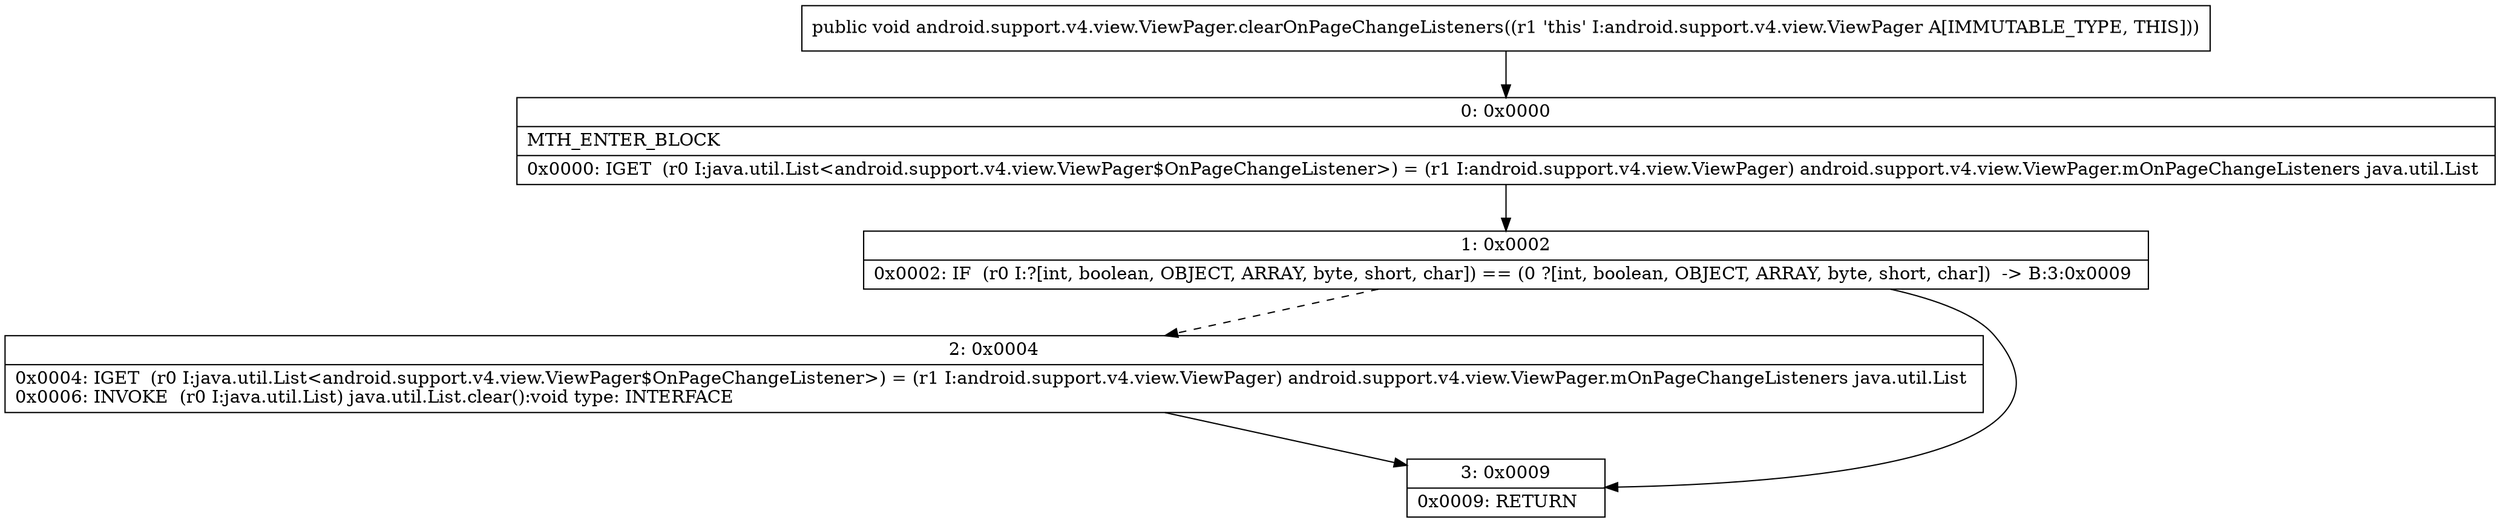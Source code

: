 digraph "CFG forandroid.support.v4.view.ViewPager.clearOnPageChangeListeners()V" {
Node_0 [shape=record,label="{0\:\ 0x0000|MTH_ENTER_BLOCK\l|0x0000: IGET  (r0 I:java.util.List\<android.support.v4.view.ViewPager$OnPageChangeListener\>) = (r1 I:android.support.v4.view.ViewPager) android.support.v4.view.ViewPager.mOnPageChangeListeners java.util.List \l}"];
Node_1 [shape=record,label="{1\:\ 0x0002|0x0002: IF  (r0 I:?[int, boolean, OBJECT, ARRAY, byte, short, char]) == (0 ?[int, boolean, OBJECT, ARRAY, byte, short, char])  \-\> B:3:0x0009 \l}"];
Node_2 [shape=record,label="{2\:\ 0x0004|0x0004: IGET  (r0 I:java.util.List\<android.support.v4.view.ViewPager$OnPageChangeListener\>) = (r1 I:android.support.v4.view.ViewPager) android.support.v4.view.ViewPager.mOnPageChangeListeners java.util.List \l0x0006: INVOKE  (r0 I:java.util.List) java.util.List.clear():void type: INTERFACE \l}"];
Node_3 [shape=record,label="{3\:\ 0x0009|0x0009: RETURN   \l}"];
MethodNode[shape=record,label="{public void android.support.v4.view.ViewPager.clearOnPageChangeListeners((r1 'this' I:android.support.v4.view.ViewPager A[IMMUTABLE_TYPE, THIS])) }"];
MethodNode -> Node_0;
Node_0 -> Node_1;
Node_1 -> Node_2[style=dashed];
Node_1 -> Node_3;
Node_2 -> Node_3;
}

